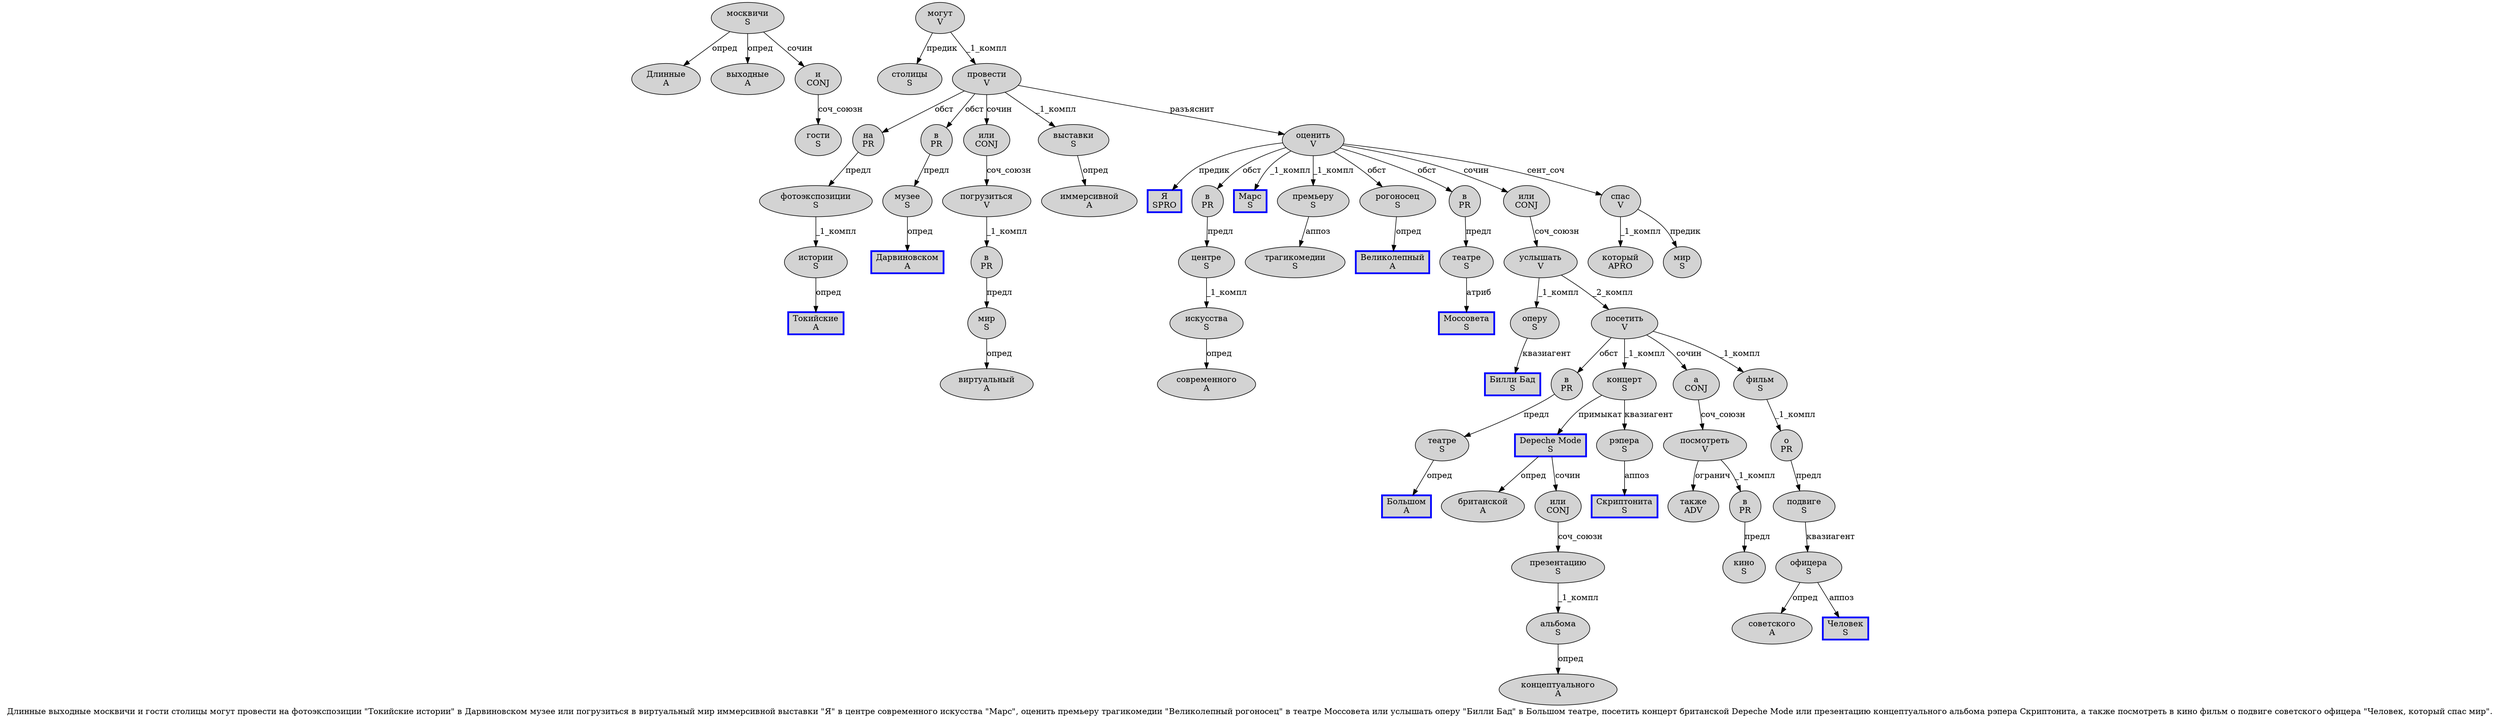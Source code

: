 digraph SENTENCE_243 {
	graph [label="Длинные выходные москвичи и гости столицы могут провести на фотоэкспозиции \"Токийские истории\" в Дарвиновском музее или погрузиться в виртуальный мир иммерсивной выставки \"Я\" в центре современного искусства \"Марс\", оценить премьеру трагикомедии \"Великолепный рогоносец\" в театре Моссовета или услышать оперу \"Билли Бад\" в Большом театре, посетить концерт британской Depeche Mode или презентацию концептуального альбома рэпера Скриптонита, а также посмотреть в кино фильм о подвиге советского офицера \"Человек, который спас мир\"."]
	node [style=filled]
		0 [label="Длинные
A" color="" fillcolor=lightgray penwidth=1 shape=ellipse]
		1 [label="выходные
A" color="" fillcolor=lightgray penwidth=1 shape=ellipse]
		2 [label="москвичи
S" color="" fillcolor=lightgray penwidth=1 shape=ellipse]
		3 [label="и
CONJ" color="" fillcolor=lightgray penwidth=1 shape=ellipse]
		4 [label="гости
S" color="" fillcolor=lightgray penwidth=1 shape=ellipse]
		5 [label="столицы
S" color="" fillcolor=lightgray penwidth=1 shape=ellipse]
		6 [label="могут
V" color="" fillcolor=lightgray penwidth=1 shape=ellipse]
		7 [label="провести
V" color="" fillcolor=lightgray penwidth=1 shape=ellipse]
		8 [label="на
PR" color="" fillcolor=lightgray penwidth=1 shape=ellipse]
		9 [label="фотоэкспозиции
S" color="" fillcolor=lightgray penwidth=1 shape=ellipse]
		11 [label="Токийские
A" color=blue fillcolor=lightgray penwidth=3 shape=box]
		12 [label="истории
S" color="" fillcolor=lightgray penwidth=1 shape=ellipse]
		14 [label="в
PR" color="" fillcolor=lightgray penwidth=1 shape=ellipse]
		15 [label="Дарвиновском
A" color=blue fillcolor=lightgray penwidth=3 shape=box]
		16 [label="музее
S" color="" fillcolor=lightgray penwidth=1 shape=ellipse]
		17 [label="или
CONJ" color="" fillcolor=lightgray penwidth=1 shape=ellipse]
		18 [label="погрузиться
V" color="" fillcolor=lightgray penwidth=1 shape=ellipse]
		19 [label="в
PR" color="" fillcolor=lightgray penwidth=1 shape=ellipse]
		20 [label="виртуальный
A" color="" fillcolor=lightgray penwidth=1 shape=ellipse]
		21 [label="мир
S" color="" fillcolor=lightgray penwidth=1 shape=ellipse]
		22 [label="иммерсивной
A" color="" fillcolor=lightgray penwidth=1 shape=ellipse]
		23 [label="выставки
S" color="" fillcolor=lightgray penwidth=1 shape=ellipse]
		25 [label="Я
SPRO" color=blue fillcolor=lightgray penwidth=3 shape=box]
		27 [label="в
PR" color="" fillcolor=lightgray penwidth=1 shape=ellipse]
		28 [label="центре
S" color="" fillcolor=lightgray penwidth=1 shape=ellipse]
		29 [label="современного
A" color="" fillcolor=lightgray penwidth=1 shape=ellipse]
		30 [label="искусства
S" color="" fillcolor=lightgray penwidth=1 shape=ellipse]
		32 [label="Марс
S" color=blue fillcolor=lightgray penwidth=3 shape=box]
		35 [label="оценить
V" color="" fillcolor=lightgray penwidth=1 shape=ellipse]
		36 [label="премьеру
S" color="" fillcolor=lightgray penwidth=1 shape=ellipse]
		37 [label="трагикомедии
S" color="" fillcolor=lightgray penwidth=1 shape=ellipse]
		39 [label="Великолепный
A" color=blue fillcolor=lightgray penwidth=3 shape=box]
		40 [label="рогоносец
S" color="" fillcolor=lightgray penwidth=1 shape=ellipse]
		42 [label="в
PR" color="" fillcolor=lightgray penwidth=1 shape=ellipse]
		43 [label="театре
S" color="" fillcolor=lightgray penwidth=1 shape=ellipse]
		44 [label="Моссовета
S" color=blue fillcolor=lightgray penwidth=3 shape=box]
		45 [label="или
CONJ" color="" fillcolor=lightgray penwidth=1 shape=ellipse]
		46 [label="услышать
V" color="" fillcolor=lightgray penwidth=1 shape=ellipse]
		47 [label="оперу
S" color="" fillcolor=lightgray penwidth=1 shape=ellipse]
		49 [label="Билли Бад
S" color=blue fillcolor=lightgray penwidth=3 shape=box]
		51 [label="в
PR" color="" fillcolor=lightgray penwidth=1 shape=ellipse]
		52 [label="Большом
A" color=blue fillcolor=lightgray penwidth=3 shape=box]
		53 [label="театре
S" color="" fillcolor=lightgray penwidth=1 shape=ellipse]
		55 [label="посетить
V" color="" fillcolor=lightgray penwidth=1 shape=ellipse]
		56 [label="концерт
S" color="" fillcolor=lightgray penwidth=1 shape=ellipse]
		57 [label="британской
A" color="" fillcolor=lightgray penwidth=1 shape=ellipse]
		58 [label="Depeche Mode
S" color=blue fillcolor=lightgray penwidth=3 shape=box]
		59 [label="или
CONJ" color="" fillcolor=lightgray penwidth=1 shape=ellipse]
		60 [label="презентацию
S" color="" fillcolor=lightgray penwidth=1 shape=ellipse]
		61 [label="концептуального
A" color="" fillcolor=lightgray penwidth=1 shape=ellipse]
		62 [label="альбома
S" color="" fillcolor=lightgray penwidth=1 shape=ellipse]
		63 [label="рэпера
S" color="" fillcolor=lightgray penwidth=1 shape=ellipse]
		64 [label="Скриптонита
S" color=blue fillcolor=lightgray penwidth=3 shape=box]
		66 [label="а
CONJ" color="" fillcolor=lightgray penwidth=1 shape=ellipse]
		67 [label="также
ADV" color="" fillcolor=lightgray penwidth=1 shape=ellipse]
		68 [label="посмотреть
V" color="" fillcolor=lightgray penwidth=1 shape=ellipse]
		69 [label="в
PR" color="" fillcolor=lightgray penwidth=1 shape=ellipse]
		70 [label="кино
S" color="" fillcolor=lightgray penwidth=1 shape=ellipse]
		71 [label="фильм
S" color="" fillcolor=lightgray penwidth=1 shape=ellipse]
		72 [label="о
PR" color="" fillcolor=lightgray penwidth=1 shape=ellipse]
		73 [label="подвиге
S" color="" fillcolor=lightgray penwidth=1 shape=ellipse]
		74 [label="советского
A" color="" fillcolor=lightgray penwidth=1 shape=ellipse]
		75 [label="офицера
S" color="" fillcolor=lightgray penwidth=1 shape=ellipse]
		77 [label="Человек
S" color=blue fillcolor=lightgray penwidth=3 shape=box]
		79 [label="который
APRO" color="" fillcolor=lightgray penwidth=1 shape=ellipse]
		80 [label="спас
V" color="" fillcolor=lightgray penwidth=1 shape=ellipse]
		81 [label="мир
S" color="" fillcolor=lightgray penwidth=1 shape=ellipse]
			42 -> 43 [label="предл"]
			73 -> 75 [label="квазиагент"]
			36 -> 37 [label="аппоз"]
			47 -> 49 [label="квазиагент"]
			35 -> 25 [label="предик"]
			35 -> 27 [label="обст"]
			35 -> 32 [label="_1_компл"]
			35 -> 36 [label="_1_компл"]
			35 -> 40 [label="обст"]
			35 -> 42 [label="обст"]
			35 -> 45 [label="сочин"]
			35 -> 80 [label="сент_соч"]
			27 -> 28 [label="предл"]
			56 -> 58 [label="примыкат"]
			56 -> 63 [label="квазиагент"]
			45 -> 46 [label="соч_союзн"]
			16 -> 15 [label="опред"]
			19 -> 21 [label="предл"]
			51 -> 53 [label="предл"]
			9 -> 12 [label="_1_компл"]
			17 -> 18 [label="соч_союзн"]
			72 -> 73 [label="предл"]
			18 -> 19 [label="_1_компл"]
			69 -> 70 [label="предл"]
			6 -> 5 [label="предик"]
			6 -> 7 [label="_1_компл"]
			8 -> 9 [label="предл"]
			12 -> 11 [label="опред"]
			58 -> 57 [label="опред"]
			58 -> 59 [label="сочин"]
			7 -> 8 [label="обст"]
			7 -> 14 [label="обст"]
			7 -> 17 [label="сочин"]
			7 -> 23 [label="_1_компл"]
			7 -> 35 [label="разъяснит"]
			75 -> 74 [label="опред"]
			75 -> 77 [label="аппоз"]
			43 -> 44 [label="атриб"]
			30 -> 29 [label="опред"]
			3 -> 4 [label="соч_союзн"]
			62 -> 61 [label="опред"]
			66 -> 68 [label="соч_союзн"]
			55 -> 51 [label="обст"]
			55 -> 56 [label="_1_компл"]
			55 -> 66 [label="сочин"]
			55 -> 71 [label="_1_компл"]
			21 -> 20 [label="опред"]
			46 -> 47 [label="_1_компл"]
			46 -> 55 [label="_2_компл"]
			60 -> 62 [label="_1_компл"]
			14 -> 16 [label="предл"]
			63 -> 64 [label="аппоз"]
			2 -> 0 [label="опред"]
			2 -> 1 [label="опред"]
			2 -> 3 [label="сочин"]
			59 -> 60 [label="соч_союзн"]
			53 -> 52 [label="опред"]
			80 -> 79 [label="_1_компл"]
			80 -> 81 [label="предик"]
			23 -> 22 [label="опред"]
			28 -> 30 [label="_1_компл"]
			71 -> 72 [label="_1_компл"]
			68 -> 67 [label="огранич"]
			68 -> 69 [label="_1_компл"]
			40 -> 39 [label="опред"]
}